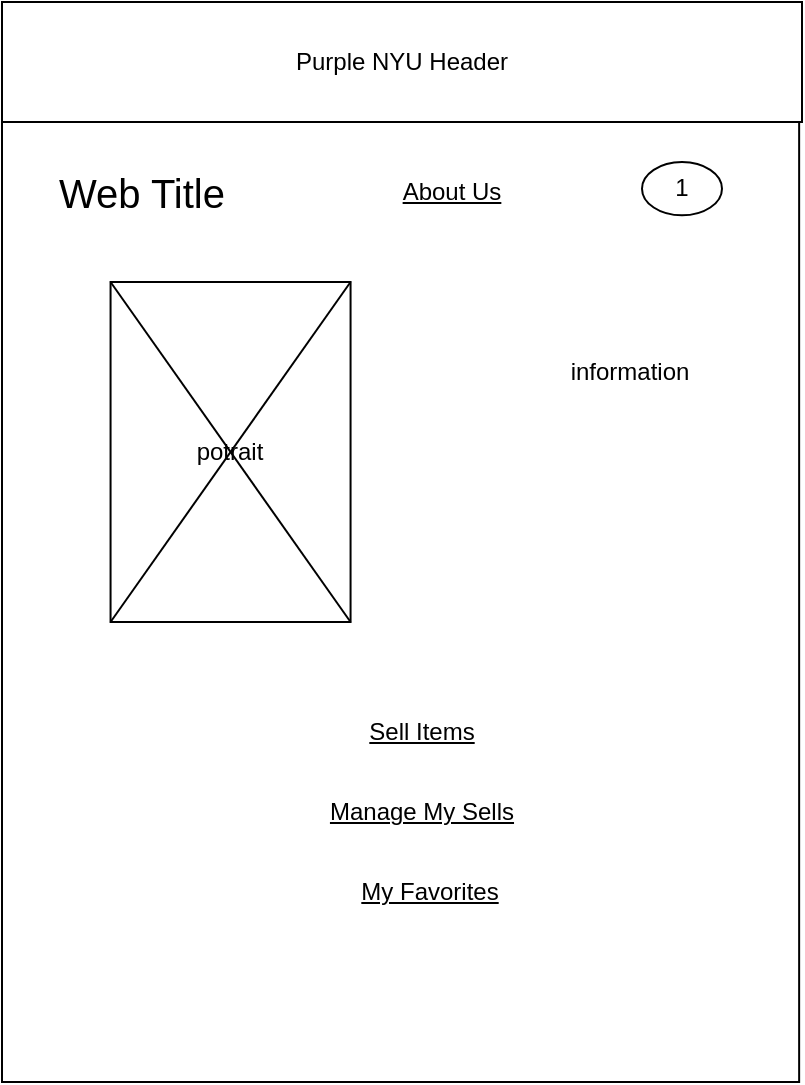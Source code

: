 <mxfile version="16.6.2" type="google"><diagram id="NxhQ8uELD6oKARxzNCUM" name="Page-1"><mxGraphModel dx="1343" dy="832" grid="1" gridSize="10" guides="1" tooltips="1" connect="1" arrows="1" fold="1" page="1" pageScale="1" pageWidth="850" pageHeight="1100" math="0" shadow="0"><root><mxCell id="0"/><mxCell id="1" parent="0"/><mxCell id="MmS0LzNqWDMjv2E7oiTw-1" value="" style="rounded=0;whiteSpace=wrap;html=1;" parent="1" vertex="1"><mxGeometry x="680" y="80" width="398.57" height="540" as="geometry"/></mxCell><mxCell id="zw1Wor0aIM07inYmNLyC-1" value="potrait" style="rounded=0;whiteSpace=wrap;html=1;" parent="1" vertex="1"><mxGeometry x="734.28" y="220" width="120" height="170" as="geometry"/></mxCell><mxCell id="zw1Wor0aIM07inYmNLyC-2" value="" style="endArrow=none;html=1;rounded=0;entryX=1;entryY=0;entryDx=0;entryDy=0;exitX=0;exitY=1;exitDx=0;exitDy=0;" parent="1" source="zw1Wor0aIM07inYmNLyC-1" target="zw1Wor0aIM07inYmNLyC-1" edge="1"><mxGeometry width="50" height="50" relative="1" as="geometry"><mxPoint x="904.28" y="460" as="sourcePoint"/><mxPoint x="954.28" y="410" as="targetPoint"/></mxGeometry></mxCell><mxCell id="zw1Wor0aIM07inYmNLyC-3" value="" style="endArrow=none;html=1;rounded=0;entryX=0;entryY=0;entryDx=0;entryDy=0;exitX=1;exitY=1;exitDx=0;exitDy=0;" parent="1" source="zw1Wor0aIM07inYmNLyC-1" target="zw1Wor0aIM07inYmNLyC-1" edge="1"><mxGeometry width="50" height="50" relative="1" as="geometry"><mxPoint x="854.28" y="380" as="sourcePoint"/><mxPoint x="954.28" y="410" as="targetPoint"/></mxGeometry></mxCell><mxCell id="zw1Wor0aIM07inYmNLyC-4" value="information" style="text;html=1;strokeColor=none;fillColor=none;align=center;verticalAlign=middle;whiteSpace=wrap;rounded=0;" parent="1" vertex="1"><mxGeometry x="964.28" y="250" width="60" height="30" as="geometry"/></mxCell><mxCell id="BF6ez8yToHRHRb6PbjR7-1" value="&lt;u&gt;Sell Items&lt;/u&gt;" style="text;html=1;strokeColor=none;fillColor=none;align=center;verticalAlign=middle;whiteSpace=wrap;rounded=0;" parent="1" vertex="1"><mxGeometry x="860" y="430" width="60" height="30" as="geometry"/></mxCell><mxCell id="MmS0LzNqWDMjv2E7oiTw-2" value="Purple NYU Header" style="rounded=0;whiteSpace=wrap;html=1;" parent="1" vertex="1"><mxGeometry x="680" y="80" width="400" height="60" as="geometry"/></mxCell><mxCell id="MmS0LzNqWDMjv2E7oiTw-3" value="Web Title" style="text;html=1;strokeColor=none;fillColor=none;align=center;verticalAlign=middle;whiteSpace=wrap;rounded=0;fontSize=20;" parent="1" vertex="1"><mxGeometry x="700" y="160" width="100" height="30" as="geometry"/></mxCell><mxCell id="MmS0LzNqWDMjv2E7oiTw-4" value="&lt;u&gt;About Us&lt;/u&gt;" style="text;html=1;strokeColor=none;fillColor=none;align=center;verticalAlign=middle;whiteSpace=wrap;rounded=0;fontSize=12;" parent="1" vertex="1"><mxGeometry x="875" y="160" width="60" height="30" as="geometry"/></mxCell><mxCell id="MmS0LzNqWDMjv2E7oiTw-12" value="1" style="ellipse;whiteSpace=wrap;html=1;" parent="1" vertex="1"><mxGeometry x="1000" y="160" width="40" height="26.67" as="geometry"/></mxCell><mxCell id="at-PmOAzHe4NXGpRYmFA-2" value="&lt;u&gt;My Favorites&lt;/u&gt;" style="text;html=1;strokeColor=none;fillColor=none;align=center;verticalAlign=middle;whiteSpace=wrap;rounded=0;" vertex="1" parent="1"><mxGeometry x="854.28" y="510" width="80" height="30" as="geometry"/></mxCell><mxCell id="at-PmOAzHe4NXGpRYmFA-3" value="&lt;u&gt;Manage My Sells&lt;/u&gt;" style="text;html=1;strokeColor=none;fillColor=none;align=center;verticalAlign=middle;whiteSpace=wrap;rounded=0;" vertex="1" parent="1"><mxGeometry x="840" y="470" width="100" height="30" as="geometry"/></mxCell></root></mxGraphModel></diagram></mxfile>